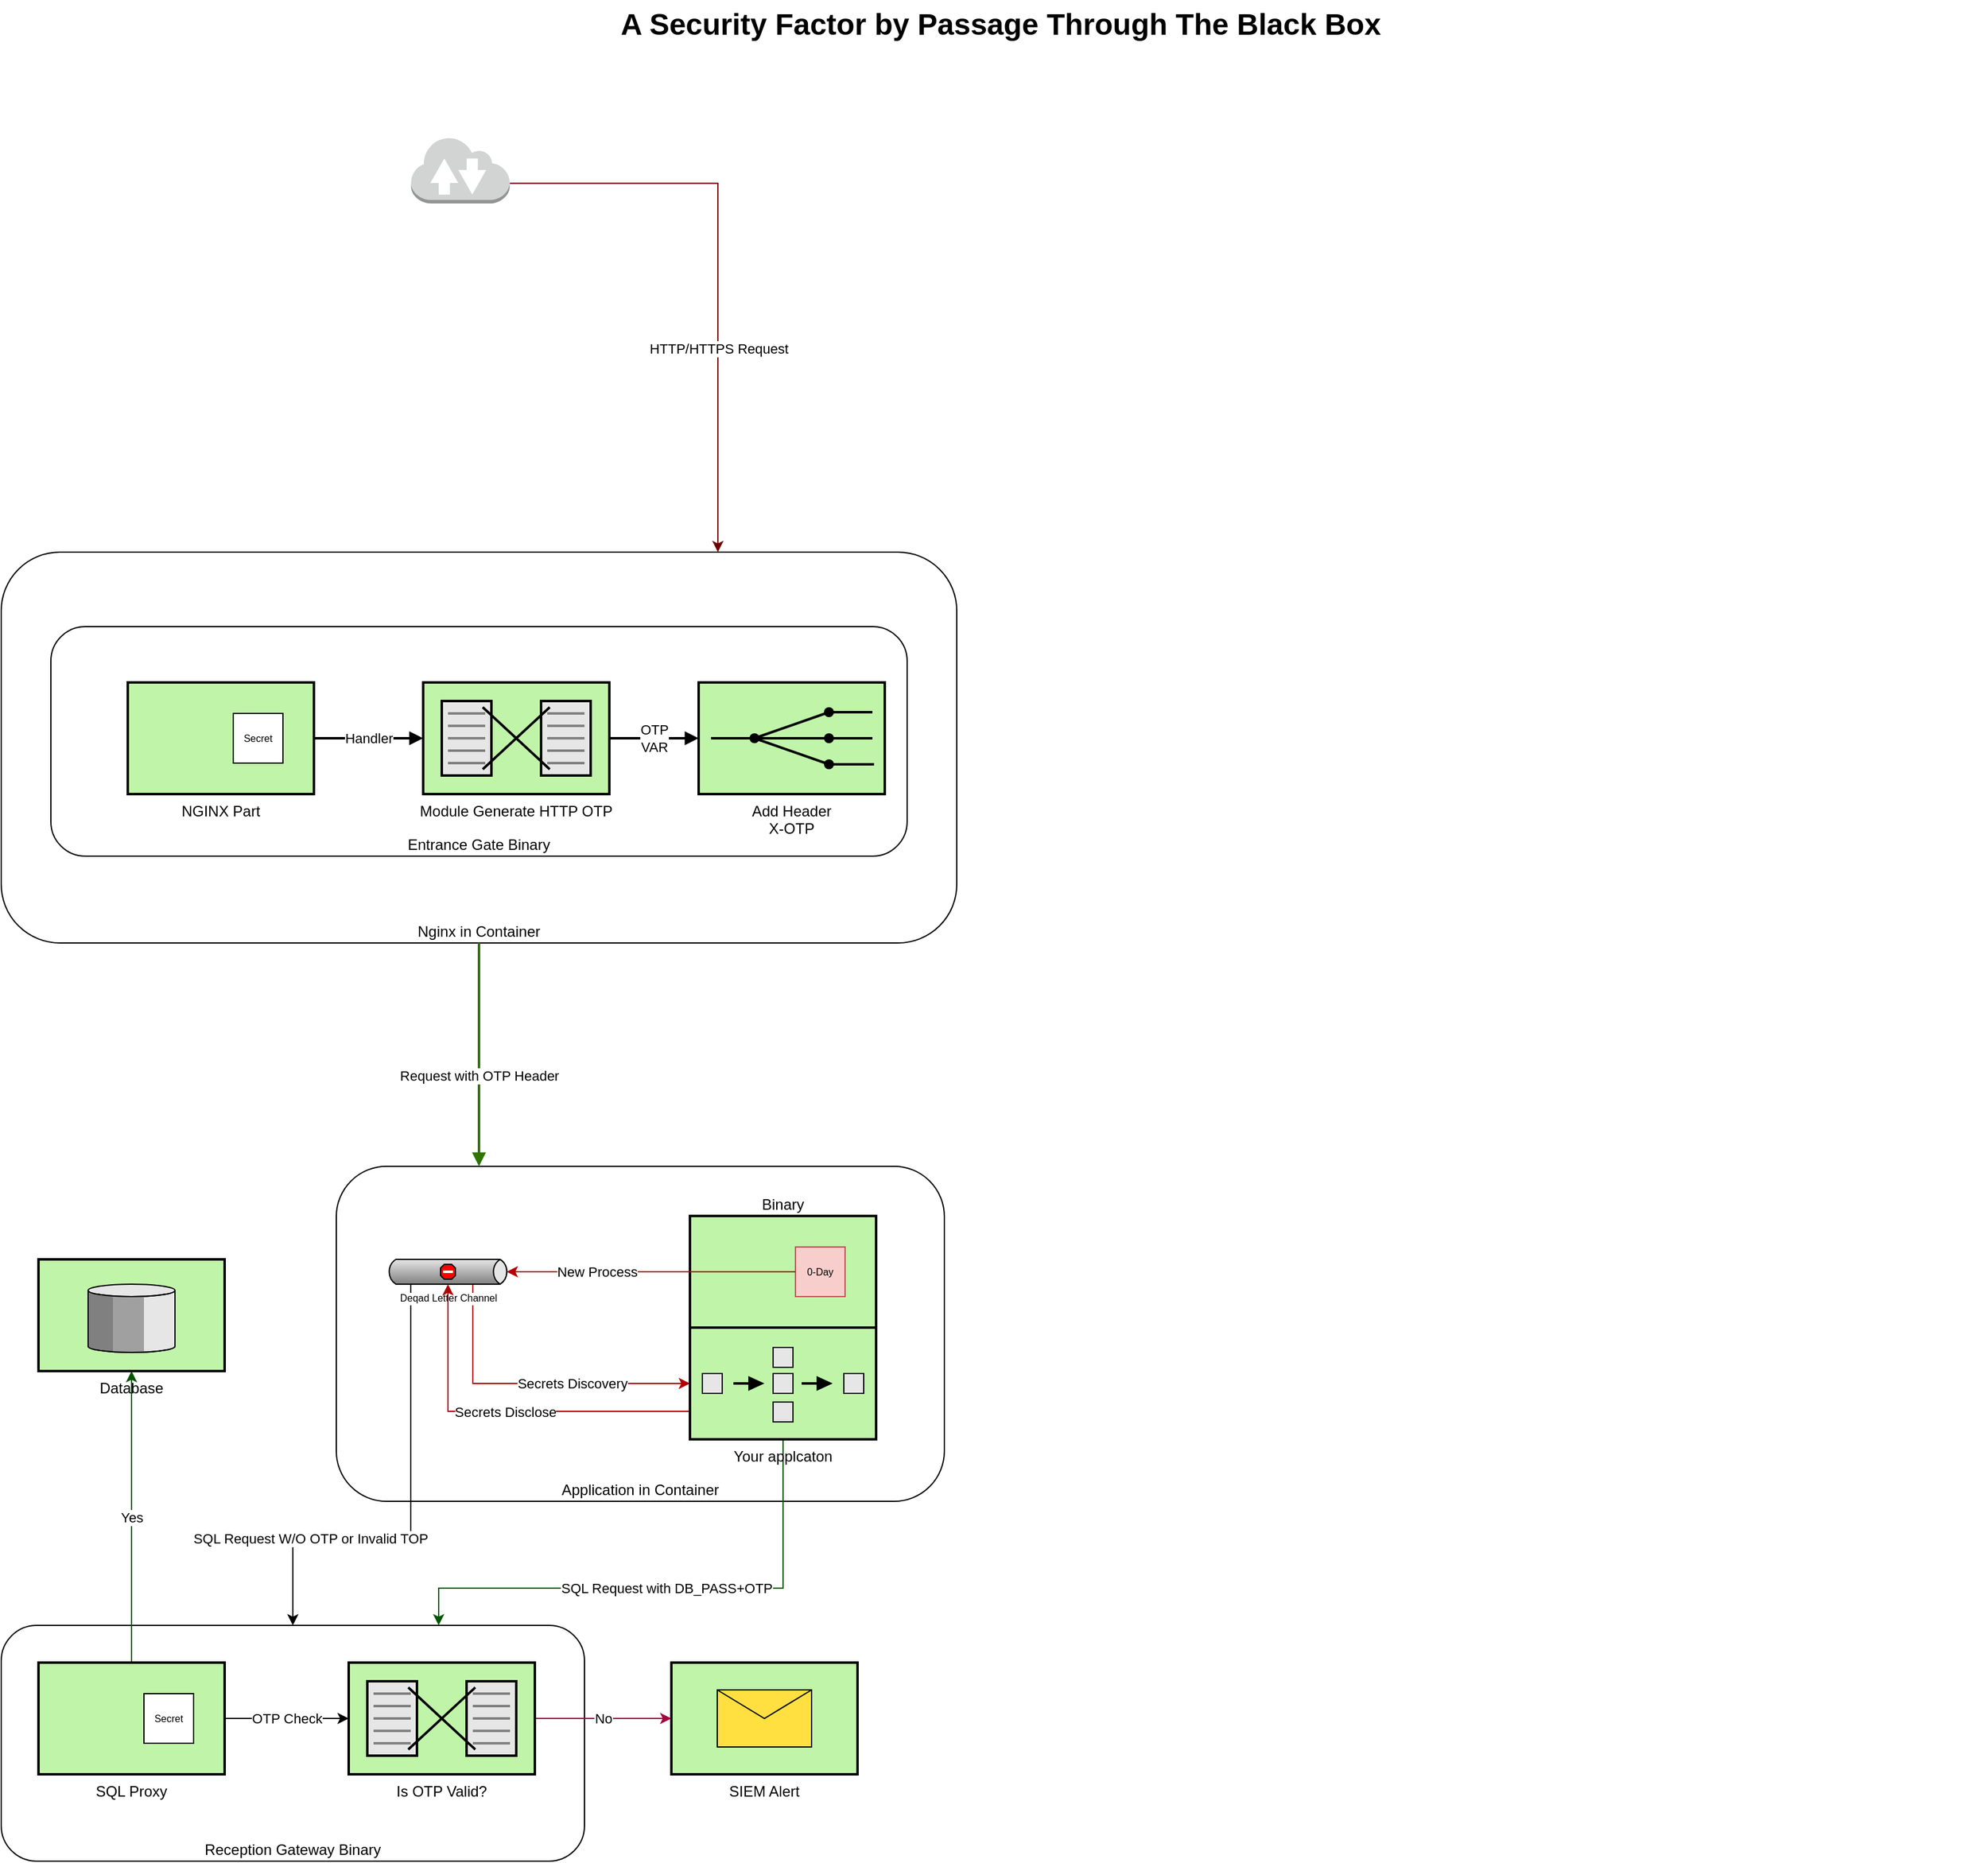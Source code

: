 <mxfile version="13.11.0" type="github">
  <diagram name="Page-1" id="74b105a0-9070-1c63-61bc-23e55f88626e">
    <mxGraphModel dx="3120" dy="1638" grid="1" gridSize="10" guides="1" tooltips="1" connect="1" arrows="1" fold="1" page="1" pageScale="1.5" pageWidth="1169" pageHeight="826" background="none" math="0" shadow="0">
      <root>
        <mxCell id="0" style=";html=1;" />
        <mxCell id="1" style=";html=1;" parent="0" />
        <mxCell id="u0GY5EeeyX95Hm4qyEBP-18" value="Reception Gateway Binary" style="rounded=1;whiteSpace=wrap;html=1;verticalAlign=bottom;" vertex="1" parent="1">
          <mxGeometry x="70" y="1350" width="470" height="190" as="geometry" />
        </mxCell>
        <mxCell id="u0GY5EeeyX95Hm4qyEBP-6" value="Application in Container" style="rounded=1;whiteSpace=wrap;html=1;verticalAlign=bottom;" vertex="1" parent="1">
          <mxGeometry x="340" y="980" width="490" height="270" as="geometry" />
        </mxCell>
        <mxCell id="u0GY5EeeyX95Hm4qyEBP-2" value="Nginx in Container" style="rounded=1;whiteSpace=wrap;html=1;verticalAlign=bottom;" vertex="1" parent="1">
          <mxGeometry x="70" y="485" width="770" height="315" as="geometry" />
        </mxCell>
        <mxCell id="u0GY5EeeyX95Hm4qyEBP-1" value="Entrance Gate Binary" style="rounded=1;whiteSpace=wrap;html=1;verticalAlign=bottom;" vertex="1" parent="1">
          <mxGeometry x="110" y="545" width="690" height="185" as="geometry" />
        </mxCell>
        <mxCell id="10b056a9c633e61c-18" value="OTP&lt;br&gt;VAR" style="edgeStyle=orthogonalEdgeStyle;rounded=0;html=1;endArrow=block;endFill=1;jettySize=auto;orthogonalLoop=1;strokeWidth=2;startArrow=none;startFill=0;" parent="1" source="10b056a9c633e61c-1" target="10b056a9c633e61c-2" edge="1">
          <mxGeometry relative="1" as="geometry" />
        </mxCell>
        <mxCell id="10b056a9c633e61c-1" value="Module Generate HTTP OTP" style="strokeWidth=2;dashed=0;align=center;fontSize=12;shape=mxgraph.eip.message_translator;fillColor=#c0f5a9;verticalLabelPosition=bottom;verticalAlign=top;" parent="1" vertex="1">
          <mxGeometry x="410" y="590" width="150" height="90" as="geometry" />
        </mxCell>
        <mxCell id="10b056a9c633e61c-21" style="edgeStyle=orthogonalEdgeStyle;rounded=0;html=1;endArrow=block;endFill=1;jettySize=auto;orthogonalLoop=1;strokeWidth=2;startArrow=none;startFill=0;fillColor=#60a917;strokeColor=#2D7600;exitX=0.5;exitY=1;exitDx=0;exitDy=0;" parent="1" source="u0GY5EeeyX95Hm4qyEBP-2" edge="1">
          <mxGeometry relative="1" as="geometry">
            <Array as="points">
              <mxPoint x="455" y="980" />
            </Array>
            <mxPoint x="455" y="980" as="targetPoint" />
          </mxGeometry>
        </mxCell>
        <mxCell id="u0GY5EeeyX95Hm4qyEBP-5" value="Request with OTP Header" style="edgeLabel;html=1;align=center;verticalAlign=middle;resizable=0;points=[];" vertex="1" connectable="0" parent="10b056a9c633e61c-21">
          <mxGeometry x="-0.859" relative="1" as="geometry">
            <mxPoint y="94" as="offset" />
          </mxGeometry>
        </mxCell>
        <mxCell id="10b056a9c633e61c-2" value="Add Header&#xa;X-OTP" style="strokeWidth=2;dashed=0;align=center;fontSize=12;fillColor=#c0f5a9;verticalLabelPosition=bottom;verticalAlign=top;shape=mxgraph.eip.recipient_list;" parent="1" vertex="1">
          <mxGeometry x="632" y="590" width="150" height="90" as="geometry" />
        </mxCell>
        <mxCell id="10b056a9c633e61c-17" value="Handler" style="edgeStyle=orthogonalEdgeStyle;rounded=0;html=1;endArrow=block;endFill=1;jettySize=auto;orthogonalLoop=1;strokeWidth=2;startArrow=none;startFill=0;" parent="1" source="10b056a9c633e61c-4" target="10b056a9c633e61c-1" edge="1">
          <mxGeometry relative="1" as="geometry" />
        </mxCell>
        <mxCell id="10b056a9c633e61c-4" value="NGINX Part" style="strokeWidth=2;dashed=0;align=center;fontSize=12;shape=rect;verticalLabelPosition=bottom;verticalAlign=top;fillColor=#c0f5a9" parent="1" vertex="1">
          <mxGeometry x="172" y="590" width="150" height="90" as="geometry" />
        </mxCell>
        <mxCell id="10b056a9c633e61c-5" value="Secret" style="strokeWidth=1;dashed=0;align=center;fontSize=8;shape=rect;fillColor=#ffffff;strokeColor=#000000;" parent="10b056a9c633e61c-4" vertex="1">
          <mxGeometry x="85" y="25" width="40" height="40" as="geometry" />
        </mxCell>
        <mxCell id="10b056a9c633e61c-6" value="Binary" style="strokeWidth=2;dashed=0;align=center;fontSize=12;shape=rect;verticalLabelPosition=top;verticalAlign=bottom;fillColor=#c0f5a9;labelPosition=center;" parent="1" vertex="1">
          <mxGeometry x="625" y="1020" width="150" height="90" as="geometry" />
        </mxCell>
        <mxCell id="10b056a9c633e61c-7" value="0-Day" style="strokeWidth=1;dashed=0;align=center;fontSize=8;shape=rect;fillColor=#f8cecc;strokeColor=#b85450;" parent="10b056a9c633e61c-6" vertex="1">
          <mxGeometry x="85" y="25" width="40" height="40" as="geometry" />
        </mxCell>
        <mxCell id="u0GY5EeeyX95Hm4qyEBP-16" value="OTP Check" style="edgeStyle=orthogonalEdgeStyle;rounded=0;orthogonalLoop=1;jettySize=auto;html=1;entryX=0;entryY=0.5;entryDx=0;entryDy=0;entryPerimeter=0;" edge="1" parent="1" source="10b056a9c633e61c-8" target="10b056a9c633e61c-10">
          <mxGeometry relative="1" as="geometry" />
        </mxCell>
        <mxCell id="u0GY5EeeyX95Hm4qyEBP-19" value="Yes" style="edgeStyle=orthogonalEdgeStyle;rounded=0;orthogonalLoop=1;jettySize=auto;html=1;entryX=0.5;entryY=1;entryDx=0;entryDy=0;entryPerimeter=0;fillColor=#008a00;strokeColor=#005700;" edge="1" parent="1" source="10b056a9c633e61c-8" target="10b056a9c633e61c-15">
          <mxGeometry relative="1" as="geometry" />
        </mxCell>
        <mxCell id="10b056a9c633e61c-8" value="SQL Proxy" style="strokeWidth=2;dashed=0;align=center;fontSize=12;shape=rect;verticalLabelPosition=bottom;verticalAlign=top;fillColor=#c0f5a9" parent="1" vertex="1">
          <mxGeometry x="100" y="1380" width="150" height="90" as="geometry" />
        </mxCell>
        <mxCell id="10b056a9c633e61c-9" value="Secret" style="strokeWidth=1;dashed=0;align=center;fontSize=8;shape=rect" parent="10b056a9c633e61c-8" vertex="1">
          <mxGeometry x="85" y="25" width="40" height="40" as="geometry" />
        </mxCell>
        <mxCell id="u0GY5EeeyX95Hm4qyEBP-17" value="No" style="edgeStyle=orthogonalEdgeStyle;rounded=0;orthogonalLoop=1;jettySize=auto;html=1;entryX=0;entryY=0.5;entryDx=0;entryDy=0;entryPerimeter=0;fillColor=#d80073;strokeColor=#A50040;" edge="1" parent="1" source="10b056a9c633e61c-10" target="10b056a9c633e61c-13">
          <mxGeometry relative="1" as="geometry" />
        </mxCell>
        <mxCell id="10b056a9c633e61c-10" value="Is OTP Valid?" style="strokeWidth=2;dashed=0;align=center;fontSize=12;shape=mxgraph.eip.message_translator;fillColor=#c0f5a9;verticalLabelPosition=bottom;verticalAlign=top;" parent="1" vertex="1">
          <mxGeometry x="350" y="1380" width="150" height="90" as="geometry" />
        </mxCell>
        <mxCell id="u0GY5EeeyX95Hm4qyEBP-14" value="Secrets Discovery" style="edgeStyle=orthogonalEdgeStyle;rounded=0;orthogonalLoop=1;jettySize=auto;html=1;exitX=0;exitY=1;exitDx=70;exitDy=0;exitPerimeter=0;entryX=0;entryY=0.5;entryDx=0;entryDy=0;entryPerimeter=0;fillColor=#e51400;strokeColor=#B20000;" edge="1" parent="1" source="10b056a9c633e61c-12" target="10b056a9c633e61c-14">
          <mxGeometry x="0.255" relative="1" as="geometry">
            <mxPoint as="offset" />
          </mxGeometry>
        </mxCell>
        <mxCell id="u0GY5EeeyX95Hm4qyEBP-21" value="SQL Request W/O OTP or Invalid TOP" style="edgeStyle=orthogonalEdgeStyle;rounded=0;orthogonalLoop=1;jettySize=auto;html=1;exitX=0;exitY=1;exitDx=20;exitDy=0;exitPerimeter=0;" edge="1" parent="1" source="10b056a9c633e61c-12" target="u0GY5EeeyX95Hm4qyEBP-18">
          <mxGeometry x="0.54" relative="1" as="geometry">
            <Array as="points">
              <mxPoint x="400" y="1280" />
              <mxPoint x="305" y="1280" />
            </Array>
            <mxPoint x="-1" as="offset" />
          </mxGeometry>
        </mxCell>
        <mxCell id="10b056a9c633e61c-12" value="Deqad Letter Channel" style="strokeWidth=1;dashed=0;align=center;html=1;fontSize=8;shape=mxgraph.eip.deadLetterChannel;verticalLabelPosition=bottom;labelBackgroundColor=#ffffff;verticalAlign=top;" parent="1" vertex="1">
          <mxGeometry x="380" y="1055" width="100" height="20" as="geometry" />
        </mxCell>
        <mxCell id="10b056a9c633e61c-13" value="SIEM Alert" style="strokeWidth=2;dashed=0;align=center;fontSize=12;fillColor=#c0f5a9;verticalLabelPosition=bottom;verticalAlign=top;shape=mxgraph.eip.envelope_wrapper;" parent="1" vertex="1">
          <mxGeometry x="610" y="1380" width="150" height="90" as="geometry" />
        </mxCell>
        <mxCell id="u0GY5EeeyX95Hm4qyEBP-15" value="Secrets Disclose" style="edgeStyle=orthogonalEdgeStyle;rounded=0;orthogonalLoop=1;jettySize=auto;html=1;exitX=0;exitY=0.75;exitDx=0;exitDy=0;exitPerimeter=0;fillColor=#e51400;strokeColor=#B20000;" edge="1" parent="1" source="10b056a9c633e61c-14" target="10b056a9c633e61c-12">
          <mxGeometry relative="1" as="geometry" />
        </mxCell>
        <mxCell id="u0GY5EeeyX95Hm4qyEBP-20" value="SQL Request with DB_PASS+OTP" style="edgeStyle=orthogonalEdgeStyle;rounded=0;orthogonalLoop=1;jettySize=auto;html=1;exitX=0.5;exitY=1;exitDx=0;exitDy=0;exitPerimeter=0;entryX=0.75;entryY=0;entryDx=0;entryDy=0;fillColor=#008a00;strokeColor=#005700;" edge="1" parent="1" source="10b056a9c633e61c-14" target="u0GY5EeeyX95Hm4qyEBP-18">
          <mxGeometry relative="1" as="geometry">
            <Array as="points">
              <mxPoint x="700" y="1320" />
              <mxPoint x="423" y="1320" />
            </Array>
          </mxGeometry>
        </mxCell>
        <mxCell id="10b056a9c633e61c-14" value="Your applcaton" style="strokeWidth=2;dashed=0;align=center;fontSize=12;fillColor=#c0f5a9;verticalLabelPosition=bottom;verticalAlign=top;shape=mxgraph.eip.composed_message_processor;" parent="1" vertex="1">
          <mxGeometry x="625" y="1110" width="150" height="90" as="geometry" />
        </mxCell>
        <mxCell id="10b056a9c633e61c-15" value="Database" style="strokeWidth=2;dashed=0;align=center;fontSize=12;verticalLabelPosition=bottom;verticalAlign=top;shape=mxgraph.eip.message_store;fillColor=#c0f5a9" parent="1" vertex="1">
          <mxGeometry x="100" y="1055" width="150" height="90" as="geometry" />
        </mxCell>
        <mxCell id="10b056a9c633e61c-30" value="A Security Factor by Passage Through The Black Box" style="text;strokeColor=none;fillColor=none;html=1;fontSize=24;fontStyle=1;verticalAlign=middle;align=center;" parent="1" vertex="1">
          <mxGeometry x="80" y="40" width="1590" height="40" as="geometry" />
        </mxCell>
        <mxCell id="u0GY5EeeyX95Hm4qyEBP-4" value="HTTP/HTTPS Request" style="edgeStyle=orthogonalEdgeStyle;rounded=0;orthogonalLoop=1;jettySize=auto;html=1;exitX=1;exitY=0.7;exitDx=0;exitDy=0;exitPerimeter=0;entryX=0.75;entryY=0;entryDx=0;entryDy=0;fillColor=#a20025;strokeColor=#6F0000;" edge="1" parent="1" source="u0GY5EeeyX95Hm4qyEBP-3" target="u0GY5EeeyX95Hm4qyEBP-2">
          <mxGeometry x="0.299" relative="1" as="geometry">
            <Array as="points">
              <mxPoint x="648" y="188" />
            </Array>
            <mxPoint y="-1" as="offset" />
          </mxGeometry>
        </mxCell>
        <mxCell id="u0GY5EeeyX95Hm4qyEBP-3" value="" style="outlineConnect=0;dashed=0;verticalLabelPosition=bottom;verticalAlign=top;align=center;html=1;shape=mxgraph.aws3.internet_2;fillColor=#D2D3D3;gradientColor=none;" vertex="1" parent="1">
          <mxGeometry x="400.25" y="150" width="79.5" height="54" as="geometry" />
        </mxCell>
        <mxCell id="u0GY5EeeyX95Hm4qyEBP-12" value="New Process" style="edgeStyle=orthogonalEdgeStyle;rounded=0;orthogonalLoop=1;jettySize=auto;html=1;exitX=0;exitY=0.5;exitDx=0;exitDy=0;entryX=1;entryY=0.5;entryDx=-2.7;entryDy=0;entryPerimeter=0;fillColor=#e51400;strokeColor=#B20000;" edge="1" parent="1" source="10b056a9c633e61c-7" target="10b056a9c633e61c-12">
          <mxGeometry x="0.375" relative="1" as="geometry">
            <mxPoint as="offset" />
          </mxGeometry>
        </mxCell>
      </root>
    </mxGraphModel>
  </diagram>
</mxfile>
